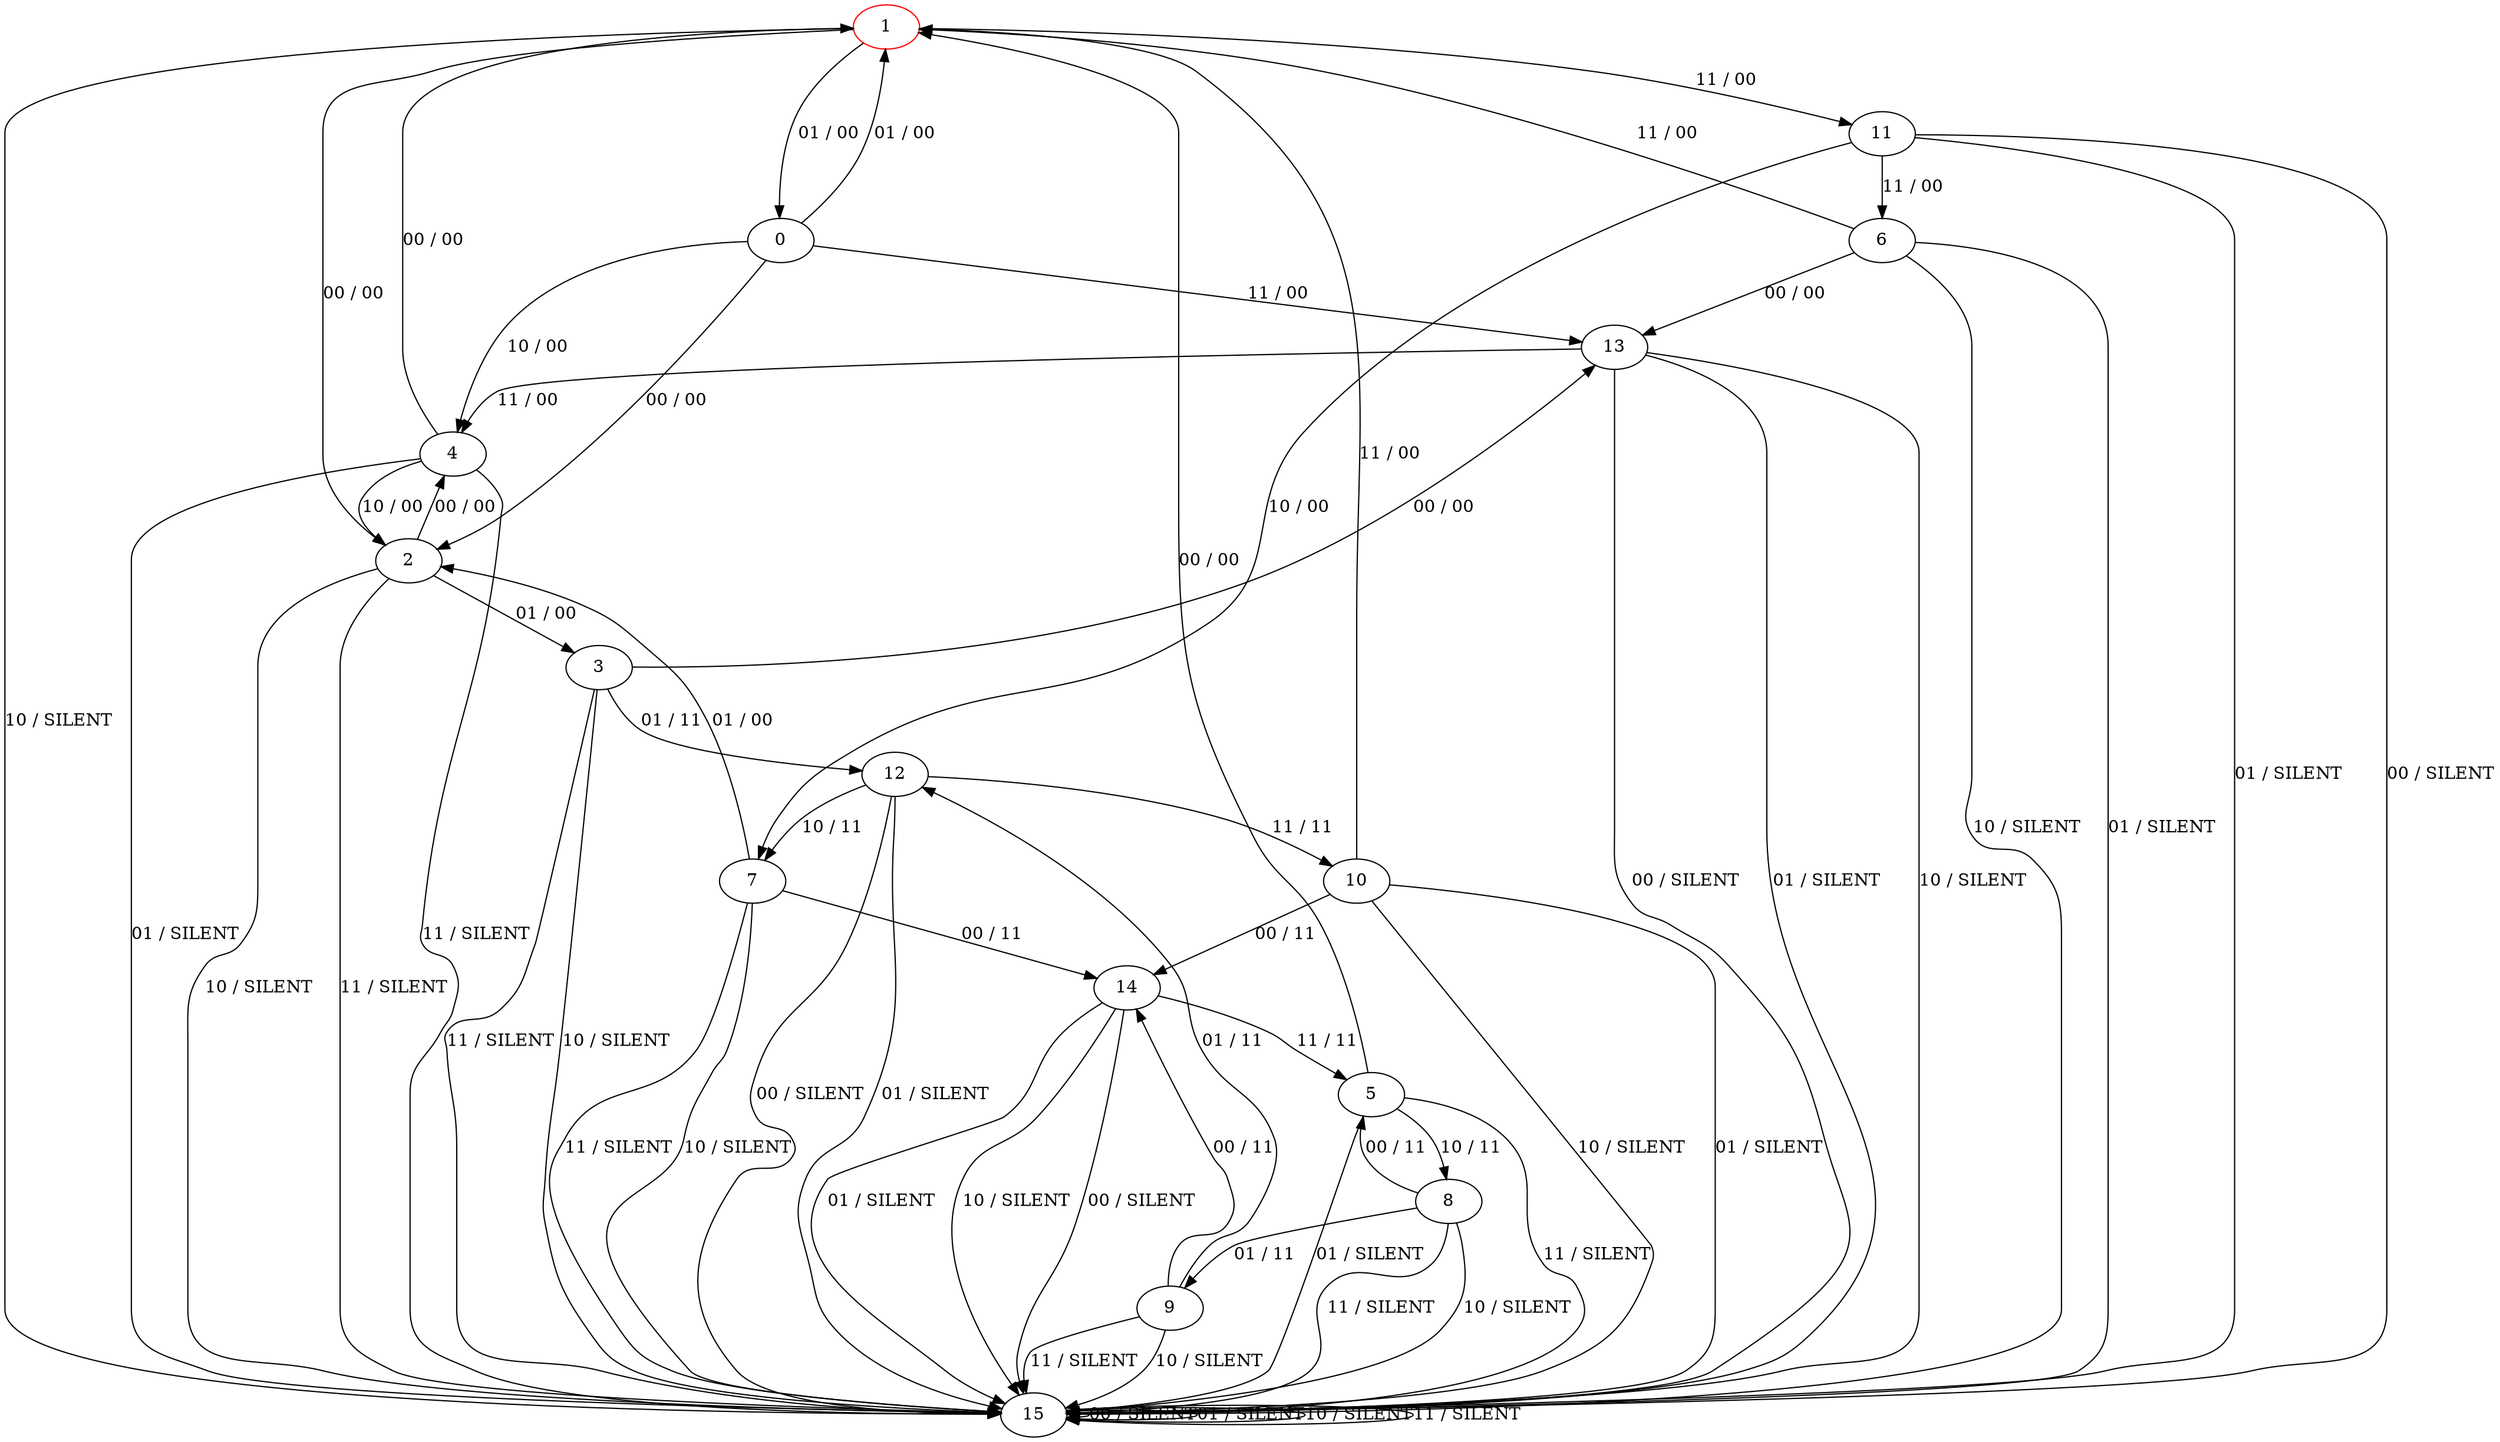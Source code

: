 digraph {
1 [color="red"]
0
2
3
4
5
6
7
8
9
10
11
12
13
14
15
1 -> 2 [label="00 / 00"]
1 -> 0 [label="01 / 00"]
1 -> 15 [label="10 / SILENT"]
1 -> 11 [label="11 / 00"]
0 -> 2 [label="00 / 00"]
0 -> 1 [label="01 / 00"]
0 -> 4 [label="10 / 00"]
0 -> 13 [label="11 / 00"]
2 -> 4 [label="00 / 00"]
2 -> 3 [label="01 / 00"]
2 -> 15 [label="10 / SILENT"]
2 -> 15 [label="11 / SILENT"]
3 -> 13 [label="00 / 00"]
3 -> 12 [label="01 / 11"]
3 -> 15 [label="10 / SILENT"]
3 -> 15 [label="11 / SILENT"]
4 -> 1 [label="00 / 00"]
4 -> 15 [label="01 / SILENT"]
4 -> 2 [label="10 / 00"]
4 -> 15 [label="11 / SILENT"]
5 -> 1 [label="00 / 00"]
5 -> 15 [label="01 / SILENT"]
5 -> 8 [label="10 / 11"]
5 -> 15 [label="11 / SILENT"]
6 -> 13 [label="00 / 00"]
6 -> 15 [label="01 / SILENT"]
6 -> 15 [label="10 / SILENT"]
6 -> 1 [label="11 / 00"]
7 -> 14 [label="00 / 11"]
7 -> 2 [label="01 / 00"]
7 -> 15 [label="10 / SILENT"]
7 -> 15 [label="11 / SILENT"]
8 -> 5 [label="00 / 11"]
8 -> 9 [label="01 / 11"]
8 -> 15 [label="10 / SILENT"]
8 -> 15 [label="11 / SILENT"]
9 -> 14 [label="00 / 11"]
9 -> 12 [label="01 / 11"]
9 -> 15 [label="10 / SILENT"]
9 -> 15 [label="11 / SILENT"]
10 -> 14 [label="00 / 11"]
10 -> 15 [label="01 / SILENT"]
10 -> 15 [label="10 / SILENT"]
10 -> 1 [label="11 / 00"]
11 -> 15 [label="00 / SILENT"]
11 -> 15 [label="01 / SILENT"]
11 -> 7 [label="10 / 00"]
11 -> 6 [label="11 / 00"]
12 -> 15 [label="00 / SILENT"]
12 -> 15 [label="01 / SILENT"]
12 -> 7 [label="10 / 11"]
12 -> 10 [label="11 / 11"]
13 -> 15 [label="00 / SILENT"]
13 -> 15 [label="01 / SILENT"]
13 -> 15 [label="10 / SILENT"]
13 -> 4 [label="11 / 00"]
14 -> 15 [label="00 / SILENT"]
14 -> 15 [label="01 / SILENT"]
14 -> 15 [label="10 / SILENT"]
14 -> 5 [label="11 / 11"]
15 -> 15 [label="00 / SILENT"]
15 -> 15 [label="01 / SILENT"]
15 -> 15 [label="10 / SILENT"]
15 -> 15 [label="11 / SILENT"]
}
